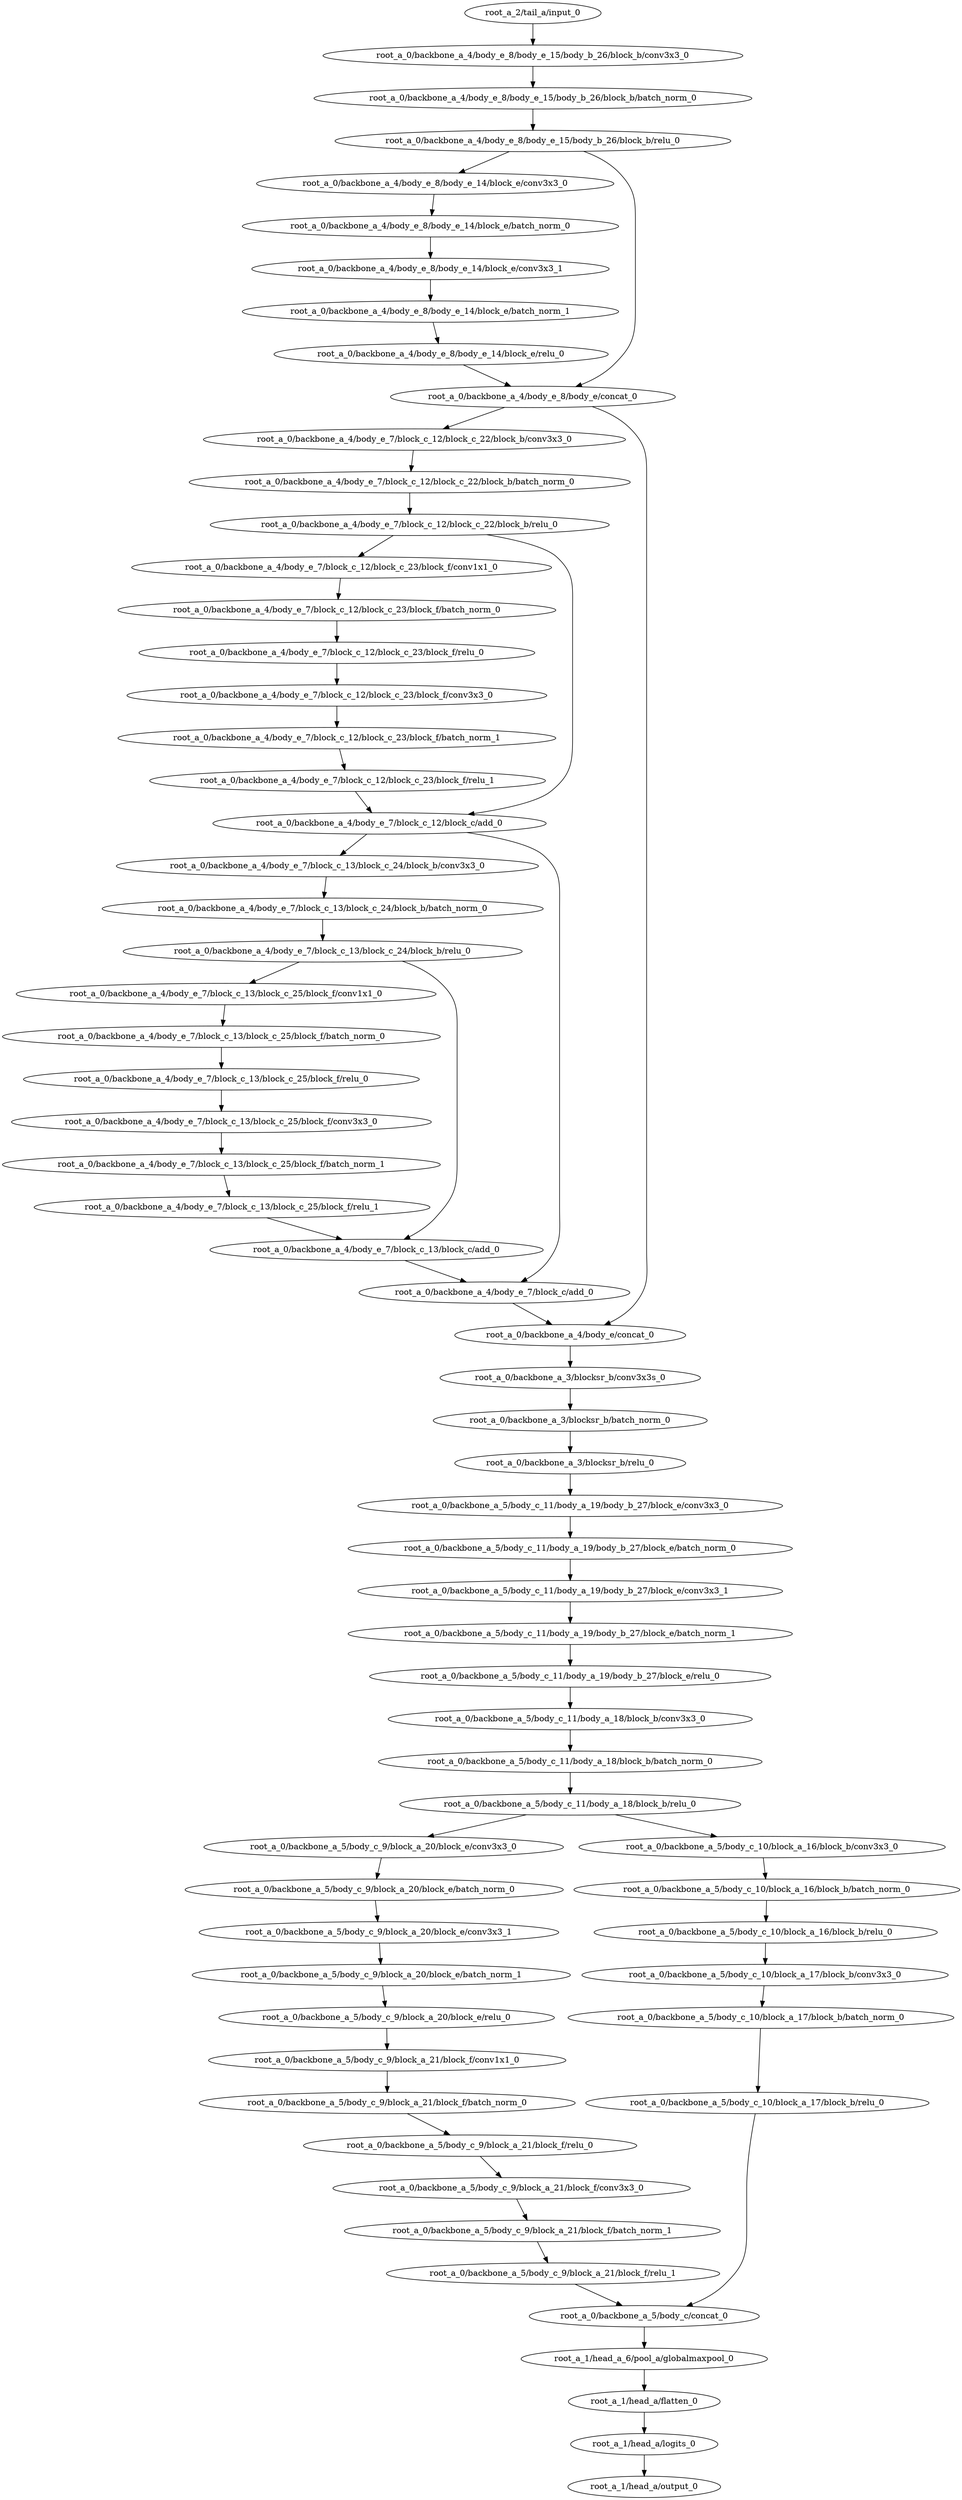 digraph root_a {
	"root_a_2/tail_a/input_0"
	"root_a_0/backbone_a_4/body_e_8/body_e_15/body_b_26/block_b/conv3x3_0"
	"root_a_0/backbone_a_4/body_e_8/body_e_15/body_b_26/block_b/batch_norm_0"
	"root_a_0/backbone_a_4/body_e_8/body_e_15/body_b_26/block_b/relu_0"
	"root_a_0/backbone_a_4/body_e_8/body_e_14/block_e/conv3x3_0"
	"root_a_0/backbone_a_4/body_e_8/body_e_14/block_e/batch_norm_0"
	"root_a_0/backbone_a_4/body_e_8/body_e_14/block_e/conv3x3_1"
	"root_a_0/backbone_a_4/body_e_8/body_e_14/block_e/batch_norm_1"
	"root_a_0/backbone_a_4/body_e_8/body_e_14/block_e/relu_0"
	"root_a_0/backbone_a_4/body_e_8/body_e/concat_0"
	"root_a_0/backbone_a_4/body_e_7/block_c_12/block_c_22/block_b/conv3x3_0"
	"root_a_0/backbone_a_4/body_e_7/block_c_12/block_c_22/block_b/batch_norm_0"
	"root_a_0/backbone_a_4/body_e_7/block_c_12/block_c_22/block_b/relu_0"
	"root_a_0/backbone_a_4/body_e_7/block_c_12/block_c_23/block_f/conv1x1_0"
	"root_a_0/backbone_a_4/body_e_7/block_c_12/block_c_23/block_f/batch_norm_0"
	"root_a_0/backbone_a_4/body_e_7/block_c_12/block_c_23/block_f/relu_0"
	"root_a_0/backbone_a_4/body_e_7/block_c_12/block_c_23/block_f/conv3x3_0"
	"root_a_0/backbone_a_4/body_e_7/block_c_12/block_c_23/block_f/batch_norm_1"
	"root_a_0/backbone_a_4/body_e_7/block_c_12/block_c_23/block_f/relu_1"
	"root_a_0/backbone_a_4/body_e_7/block_c_12/block_c/add_0"
	"root_a_0/backbone_a_4/body_e_7/block_c_13/block_c_24/block_b/conv3x3_0"
	"root_a_0/backbone_a_4/body_e_7/block_c_13/block_c_24/block_b/batch_norm_0"
	"root_a_0/backbone_a_4/body_e_7/block_c_13/block_c_24/block_b/relu_0"
	"root_a_0/backbone_a_4/body_e_7/block_c_13/block_c_25/block_f/conv1x1_0"
	"root_a_0/backbone_a_4/body_e_7/block_c_13/block_c_25/block_f/batch_norm_0"
	"root_a_0/backbone_a_4/body_e_7/block_c_13/block_c_25/block_f/relu_0"
	"root_a_0/backbone_a_4/body_e_7/block_c_13/block_c_25/block_f/conv3x3_0"
	"root_a_0/backbone_a_4/body_e_7/block_c_13/block_c_25/block_f/batch_norm_1"
	"root_a_0/backbone_a_4/body_e_7/block_c_13/block_c_25/block_f/relu_1"
	"root_a_0/backbone_a_4/body_e_7/block_c_13/block_c/add_0"
	"root_a_0/backbone_a_4/body_e_7/block_c/add_0"
	"root_a_0/backbone_a_4/body_e/concat_0"
	"root_a_0/backbone_a_3/blocksr_b/conv3x3s_0"
	"root_a_0/backbone_a_3/blocksr_b/batch_norm_0"
	"root_a_0/backbone_a_3/blocksr_b/relu_0"
	"root_a_0/backbone_a_5/body_c_11/body_a_19/body_b_27/block_e/conv3x3_0"
	"root_a_0/backbone_a_5/body_c_11/body_a_19/body_b_27/block_e/batch_norm_0"
	"root_a_0/backbone_a_5/body_c_11/body_a_19/body_b_27/block_e/conv3x3_1"
	"root_a_0/backbone_a_5/body_c_11/body_a_19/body_b_27/block_e/batch_norm_1"
	"root_a_0/backbone_a_5/body_c_11/body_a_19/body_b_27/block_e/relu_0"
	"root_a_0/backbone_a_5/body_c_11/body_a_18/block_b/conv3x3_0"
	"root_a_0/backbone_a_5/body_c_11/body_a_18/block_b/batch_norm_0"
	"root_a_0/backbone_a_5/body_c_11/body_a_18/block_b/relu_0"
	"root_a_0/backbone_a_5/body_c_9/block_a_20/block_e/conv3x3_0"
	"root_a_0/backbone_a_5/body_c_9/block_a_20/block_e/batch_norm_0"
	"root_a_0/backbone_a_5/body_c_9/block_a_20/block_e/conv3x3_1"
	"root_a_0/backbone_a_5/body_c_9/block_a_20/block_e/batch_norm_1"
	"root_a_0/backbone_a_5/body_c_9/block_a_20/block_e/relu_0"
	"root_a_0/backbone_a_5/body_c_9/block_a_21/block_f/conv1x1_0"
	"root_a_0/backbone_a_5/body_c_9/block_a_21/block_f/batch_norm_0"
	"root_a_0/backbone_a_5/body_c_9/block_a_21/block_f/relu_0"
	"root_a_0/backbone_a_5/body_c_9/block_a_21/block_f/conv3x3_0"
	"root_a_0/backbone_a_5/body_c_9/block_a_21/block_f/batch_norm_1"
	"root_a_0/backbone_a_5/body_c_9/block_a_21/block_f/relu_1"
	"root_a_0/backbone_a_5/body_c_10/block_a_16/block_b/conv3x3_0"
	"root_a_0/backbone_a_5/body_c_10/block_a_16/block_b/batch_norm_0"
	"root_a_0/backbone_a_5/body_c_10/block_a_16/block_b/relu_0"
	"root_a_0/backbone_a_5/body_c_10/block_a_17/block_b/conv3x3_0"
	"root_a_0/backbone_a_5/body_c_10/block_a_17/block_b/batch_norm_0"
	"root_a_0/backbone_a_5/body_c_10/block_a_17/block_b/relu_0"
	"root_a_0/backbone_a_5/body_c/concat_0"
	"root_a_1/head_a_6/pool_a/globalmaxpool_0"
	"root_a_1/head_a/flatten_0"
	"root_a_1/head_a/logits_0"
	"root_a_1/head_a/output_0"

	"root_a_2/tail_a/input_0" -> "root_a_0/backbone_a_4/body_e_8/body_e_15/body_b_26/block_b/conv3x3_0"
	"root_a_0/backbone_a_4/body_e_8/body_e_15/body_b_26/block_b/conv3x3_0" -> "root_a_0/backbone_a_4/body_e_8/body_e_15/body_b_26/block_b/batch_norm_0"
	"root_a_0/backbone_a_4/body_e_8/body_e_15/body_b_26/block_b/batch_norm_0" -> "root_a_0/backbone_a_4/body_e_8/body_e_15/body_b_26/block_b/relu_0"
	"root_a_0/backbone_a_4/body_e_8/body_e_15/body_b_26/block_b/relu_0" -> "root_a_0/backbone_a_4/body_e_8/body_e_14/block_e/conv3x3_0"
	"root_a_0/backbone_a_4/body_e_8/body_e_14/block_e/conv3x3_0" -> "root_a_0/backbone_a_4/body_e_8/body_e_14/block_e/batch_norm_0"
	"root_a_0/backbone_a_4/body_e_8/body_e_14/block_e/batch_norm_0" -> "root_a_0/backbone_a_4/body_e_8/body_e_14/block_e/conv3x3_1"
	"root_a_0/backbone_a_4/body_e_8/body_e_14/block_e/conv3x3_1" -> "root_a_0/backbone_a_4/body_e_8/body_e_14/block_e/batch_norm_1"
	"root_a_0/backbone_a_4/body_e_8/body_e_14/block_e/batch_norm_1" -> "root_a_0/backbone_a_4/body_e_8/body_e_14/block_e/relu_0"
	"root_a_0/backbone_a_4/body_e_8/body_e_14/block_e/relu_0" -> "root_a_0/backbone_a_4/body_e_8/body_e/concat_0"
	"root_a_0/backbone_a_4/body_e_8/body_e_15/body_b_26/block_b/relu_0" -> "root_a_0/backbone_a_4/body_e_8/body_e/concat_0"
	"root_a_0/backbone_a_4/body_e_8/body_e/concat_0" -> "root_a_0/backbone_a_4/body_e_7/block_c_12/block_c_22/block_b/conv3x3_0"
	"root_a_0/backbone_a_4/body_e_7/block_c_12/block_c_22/block_b/conv3x3_0" -> "root_a_0/backbone_a_4/body_e_7/block_c_12/block_c_22/block_b/batch_norm_0"
	"root_a_0/backbone_a_4/body_e_7/block_c_12/block_c_22/block_b/batch_norm_0" -> "root_a_0/backbone_a_4/body_e_7/block_c_12/block_c_22/block_b/relu_0"
	"root_a_0/backbone_a_4/body_e_7/block_c_12/block_c_22/block_b/relu_0" -> "root_a_0/backbone_a_4/body_e_7/block_c_12/block_c_23/block_f/conv1x1_0"
	"root_a_0/backbone_a_4/body_e_7/block_c_12/block_c_23/block_f/conv1x1_0" -> "root_a_0/backbone_a_4/body_e_7/block_c_12/block_c_23/block_f/batch_norm_0"
	"root_a_0/backbone_a_4/body_e_7/block_c_12/block_c_23/block_f/batch_norm_0" -> "root_a_0/backbone_a_4/body_e_7/block_c_12/block_c_23/block_f/relu_0"
	"root_a_0/backbone_a_4/body_e_7/block_c_12/block_c_23/block_f/relu_0" -> "root_a_0/backbone_a_4/body_e_7/block_c_12/block_c_23/block_f/conv3x3_0"
	"root_a_0/backbone_a_4/body_e_7/block_c_12/block_c_23/block_f/conv3x3_0" -> "root_a_0/backbone_a_4/body_e_7/block_c_12/block_c_23/block_f/batch_norm_1"
	"root_a_0/backbone_a_4/body_e_7/block_c_12/block_c_23/block_f/batch_norm_1" -> "root_a_0/backbone_a_4/body_e_7/block_c_12/block_c_23/block_f/relu_1"
	"root_a_0/backbone_a_4/body_e_7/block_c_12/block_c_23/block_f/relu_1" -> "root_a_0/backbone_a_4/body_e_7/block_c_12/block_c/add_0"
	"root_a_0/backbone_a_4/body_e_7/block_c_12/block_c_22/block_b/relu_0" -> "root_a_0/backbone_a_4/body_e_7/block_c_12/block_c/add_0"
	"root_a_0/backbone_a_4/body_e_7/block_c_12/block_c/add_0" -> "root_a_0/backbone_a_4/body_e_7/block_c_13/block_c_24/block_b/conv3x3_0"
	"root_a_0/backbone_a_4/body_e_7/block_c_13/block_c_24/block_b/conv3x3_0" -> "root_a_0/backbone_a_4/body_e_7/block_c_13/block_c_24/block_b/batch_norm_0"
	"root_a_0/backbone_a_4/body_e_7/block_c_13/block_c_24/block_b/batch_norm_0" -> "root_a_0/backbone_a_4/body_e_7/block_c_13/block_c_24/block_b/relu_0"
	"root_a_0/backbone_a_4/body_e_7/block_c_13/block_c_24/block_b/relu_0" -> "root_a_0/backbone_a_4/body_e_7/block_c_13/block_c_25/block_f/conv1x1_0"
	"root_a_0/backbone_a_4/body_e_7/block_c_13/block_c_25/block_f/conv1x1_0" -> "root_a_0/backbone_a_4/body_e_7/block_c_13/block_c_25/block_f/batch_norm_0"
	"root_a_0/backbone_a_4/body_e_7/block_c_13/block_c_25/block_f/batch_norm_0" -> "root_a_0/backbone_a_4/body_e_7/block_c_13/block_c_25/block_f/relu_0"
	"root_a_0/backbone_a_4/body_e_7/block_c_13/block_c_25/block_f/relu_0" -> "root_a_0/backbone_a_4/body_e_7/block_c_13/block_c_25/block_f/conv3x3_0"
	"root_a_0/backbone_a_4/body_e_7/block_c_13/block_c_25/block_f/conv3x3_0" -> "root_a_0/backbone_a_4/body_e_7/block_c_13/block_c_25/block_f/batch_norm_1"
	"root_a_0/backbone_a_4/body_e_7/block_c_13/block_c_25/block_f/batch_norm_1" -> "root_a_0/backbone_a_4/body_e_7/block_c_13/block_c_25/block_f/relu_1"
	"root_a_0/backbone_a_4/body_e_7/block_c_13/block_c_25/block_f/relu_1" -> "root_a_0/backbone_a_4/body_e_7/block_c_13/block_c/add_0"
	"root_a_0/backbone_a_4/body_e_7/block_c_13/block_c_24/block_b/relu_0" -> "root_a_0/backbone_a_4/body_e_7/block_c_13/block_c/add_0"
	"root_a_0/backbone_a_4/body_e_7/block_c_13/block_c/add_0" -> "root_a_0/backbone_a_4/body_e_7/block_c/add_0"
	"root_a_0/backbone_a_4/body_e_7/block_c_12/block_c/add_0" -> "root_a_0/backbone_a_4/body_e_7/block_c/add_0"
	"root_a_0/backbone_a_4/body_e_7/block_c/add_0" -> "root_a_0/backbone_a_4/body_e/concat_0"
	"root_a_0/backbone_a_4/body_e_8/body_e/concat_0" -> "root_a_0/backbone_a_4/body_e/concat_0"
	"root_a_0/backbone_a_4/body_e/concat_0" -> "root_a_0/backbone_a_3/blocksr_b/conv3x3s_0"
	"root_a_0/backbone_a_3/blocksr_b/conv3x3s_0" -> "root_a_0/backbone_a_3/blocksr_b/batch_norm_0"
	"root_a_0/backbone_a_3/blocksr_b/batch_norm_0" -> "root_a_0/backbone_a_3/blocksr_b/relu_0"
	"root_a_0/backbone_a_3/blocksr_b/relu_0" -> "root_a_0/backbone_a_5/body_c_11/body_a_19/body_b_27/block_e/conv3x3_0"
	"root_a_0/backbone_a_5/body_c_11/body_a_19/body_b_27/block_e/conv3x3_0" -> "root_a_0/backbone_a_5/body_c_11/body_a_19/body_b_27/block_e/batch_norm_0"
	"root_a_0/backbone_a_5/body_c_11/body_a_19/body_b_27/block_e/batch_norm_0" -> "root_a_0/backbone_a_5/body_c_11/body_a_19/body_b_27/block_e/conv3x3_1"
	"root_a_0/backbone_a_5/body_c_11/body_a_19/body_b_27/block_e/conv3x3_1" -> "root_a_0/backbone_a_5/body_c_11/body_a_19/body_b_27/block_e/batch_norm_1"
	"root_a_0/backbone_a_5/body_c_11/body_a_19/body_b_27/block_e/batch_norm_1" -> "root_a_0/backbone_a_5/body_c_11/body_a_19/body_b_27/block_e/relu_0"
	"root_a_0/backbone_a_5/body_c_11/body_a_19/body_b_27/block_e/relu_0" -> "root_a_0/backbone_a_5/body_c_11/body_a_18/block_b/conv3x3_0"
	"root_a_0/backbone_a_5/body_c_11/body_a_18/block_b/conv3x3_0" -> "root_a_0/backbone_a_5/body_c_11/body_a_18/block_b/batch_norm_0"
	"root_a_0/backbone_a_5/body_c_11/body_a_18/block_b/batch_norm_0" -> "root_a_0/backbone_a_5/body_c_11/body_a_18/block_b/relu_0"
	"root_a_0/backbone_a_5/body_c_11/body_a_18/block_b/relu_0" -> "root_a_0/backbone_a_5/body_c_9/block_a_20/block_e/conv3x3_0"
	"root_a_0/backbone_a_5/body_c_9/block_a_20/block_e/conv3x3_0" -> "root_a_0/backbone_a_5/body_c_9/block_a_20/block_e/batch_norm_0"
	"root_a_0/backbone_a_5/body_c_9/block_a_20/block_e/batch_norm_0" -> "root_a_0/backbone_a_5/body_c_9/block_a_20/block_e/conv3x3_1"
	"root_a_0/backbone_a_5/body_c_9/block_a_20/block_e/conv3x3_1" -> "root_a_0/backbone_a_5/body_c_9/block_a_20/block_e/batch_norm_1"
	"root_a_0/backbone_a_5/body_c_9/block_a_20/block_e/batch_norm_1" -> "root_a_0/backbone_a_5/body_c_9/block_a_20/block_e/relu_0"
	"root_a_0/backbone_a_5/body_c_9/block_a_20/block_e/relu_0" -> "root_a_0/backbone_a_5/body_c_9/block_a_21/block_f/conv1x1_0"
	"root_a_0/backbone_a_5/body_c_9/block_a_21/block_f/conv1x1_0" -> "root_a_0/backbone_a_5/body_c_9/block_a_21/block_f/batch_norm_0"
	"root_a_0/backbone_a_5/body_c_9/block_a_21/block_f/batch_norm_0" -> "root_a_0/backbone_a_5/body_c_9/block_a_21/block_f/relu_0"
	"root_a_0/backbone_a_5/body_c_9/block_a_21/block_f/relu_0" -> "root_a_0/backbone_a_5/body_c_9/block_a_21/block_f/conv3x3_0"
	"root_a_0/backbone_a_5/body_c_9/block_a_21/block_f/conv3x3_0" -> "root_a_0/backbone_a_5/body_c_9/block_a_21/block_f/batch_norm_1"
	"root_a_0/backbone_a_5/body_c_9/block_a_21/block_f/batch_norm_1" -> "root_a_0/backbone_a_5/body_c_9/block_a_21/block_f/relu_1"
	"root_a_0/backbone_a_5/body_c_11/body_a_18/block_b/relu_0" -> "root_a_0/backbone_a_5/body_c_10/block_a_16/block_b/conv3x3_0"
	"root_a_0/backbone_a_5/body_c_10/block_a_16/block_b/conv3x3_0" -> "root_a_0/backbone_a_5/body_c_10/block_a_16/block_b/batch_norm_0"
	"root_a_0/backbone_a_5/body_c_10/block_a_16/block_b/batch_norm_0" -> "root_a_0/backbone_a_5/body_c_10/block_a_16/block_b/relu_0"
	"root_a_0/backbone_a_5/body_c_10/block_a_16/block_b/relu_0" -> "root_a_0/backbone_a_5/body_c_10/block_a_17/block_b/conv3x3_0"
	"root_a_0/backbone_a_5/body_c_10/block_a_17/block_b/conv3x3_0" -> "root_a_0/backbone_a_5/body_c_10/block_a_17/block_b/batch_norm_0"
	"root_a_0/backbone_a_5/body_c_10/block_a_17/block_b/batch_norm_0" -> "root_a_0/backbone_a_5/body_c_10/block_a_17/block_b/relu_0"
	"root_a_0/backbone_a_5/body_c_9/block_a_21/block_f/relu_1" -> "root_a_0/backbone_a_5/body_c/concat_0"
	"root_a_0/backbone_a_5/body_c_10/block_a_17/block_b/relu_0" -> "root_a_0/backbone_a_5/body_c/concat_0"
	"root_a_0/backbone_a_5/body_c/concat_0" -> "root_a_1/head_a_6/pool_a/globalmaxpool_0"
	"root_a_1/head_a_6/pool_a/globalmaxpool_0" -> "root_a_1/head_a/flatten_0"
	"root_a_1/head_a/flatten_0" -> "root_a_1/head_a/logits_0"
	"root_a_1/head_a/logits_0" -> "root_a_1/head_a/output_0"

}